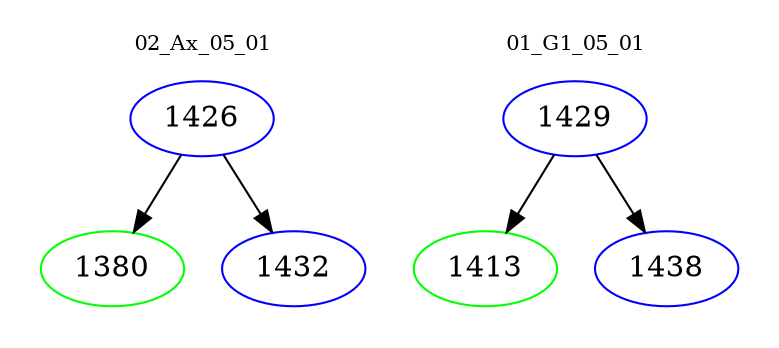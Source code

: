 digraph{
subgraph cluster_0 {
color = white
label = "02_Ax_05_01";
fontsize=10;
T0_1426 [label="1426", color="blue"]
T0_1426 -> T0_1380 [color="black"]
T0_1380 [label="1380", color="green"]
T0_1426 -> T0_1432 [color="black"]
T0_1432 [label="1432", color="blue"]
}
subgraph cluster_1 {
color = white
label = "01_G1_05_01";
fontsize=10;
T1_1429 [label="1429", color="blue"]
T1_1429 -> T1_1413 [color="black"]
T1_1413 [label="1413", color="green"]
T1_1429 -> T1_1438 [color="black"]
T1_1438 [label="1438", color="blue"]
}
}
